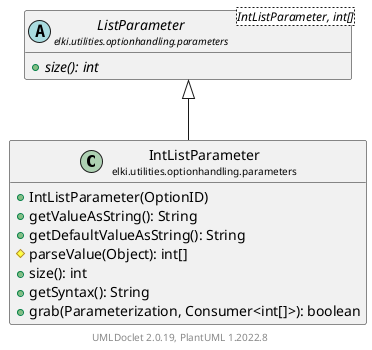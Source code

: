 @startuml
    remove .*\.(Instance|Par|Parameterizer|Factory)$
    set namespaceSeparator none
    hide empty fields
    hide empty methods

    class "<size:14>IntListParameter\n<size:10>elki.utilities.optionhandling.parameters" as elki.utilities.optionhandling.parameters.IntListParameter [[IntListParameter.html]] {
        +IntListParameter(OptionID)
        +getValueAsString(): String
        +getDefaultValueAsString(): String
        #parseValue(Object): int[]
        +size(): int
        +getSyntax(): String
        +grab(Parameterization, Consumer<int[]>): boolean
    }

    abstract class "<size:14>ListParameter\n<size:10>elki.utilities.optionhandling.parameters" as elki.utilities.optionhandling.parameters.ListParameter<IntListParameter, int[]> [[ListParameter.html]] {
        {abstract} +size(): int
    }

    elki.utilities.optionhandling.parameters.ListParameter <|-- elki.utilities.optionhandling.parameters.IntListParameter

    center footer UMLDoclet 2.0.19, PlantUML 1.2022.8
@enduml
